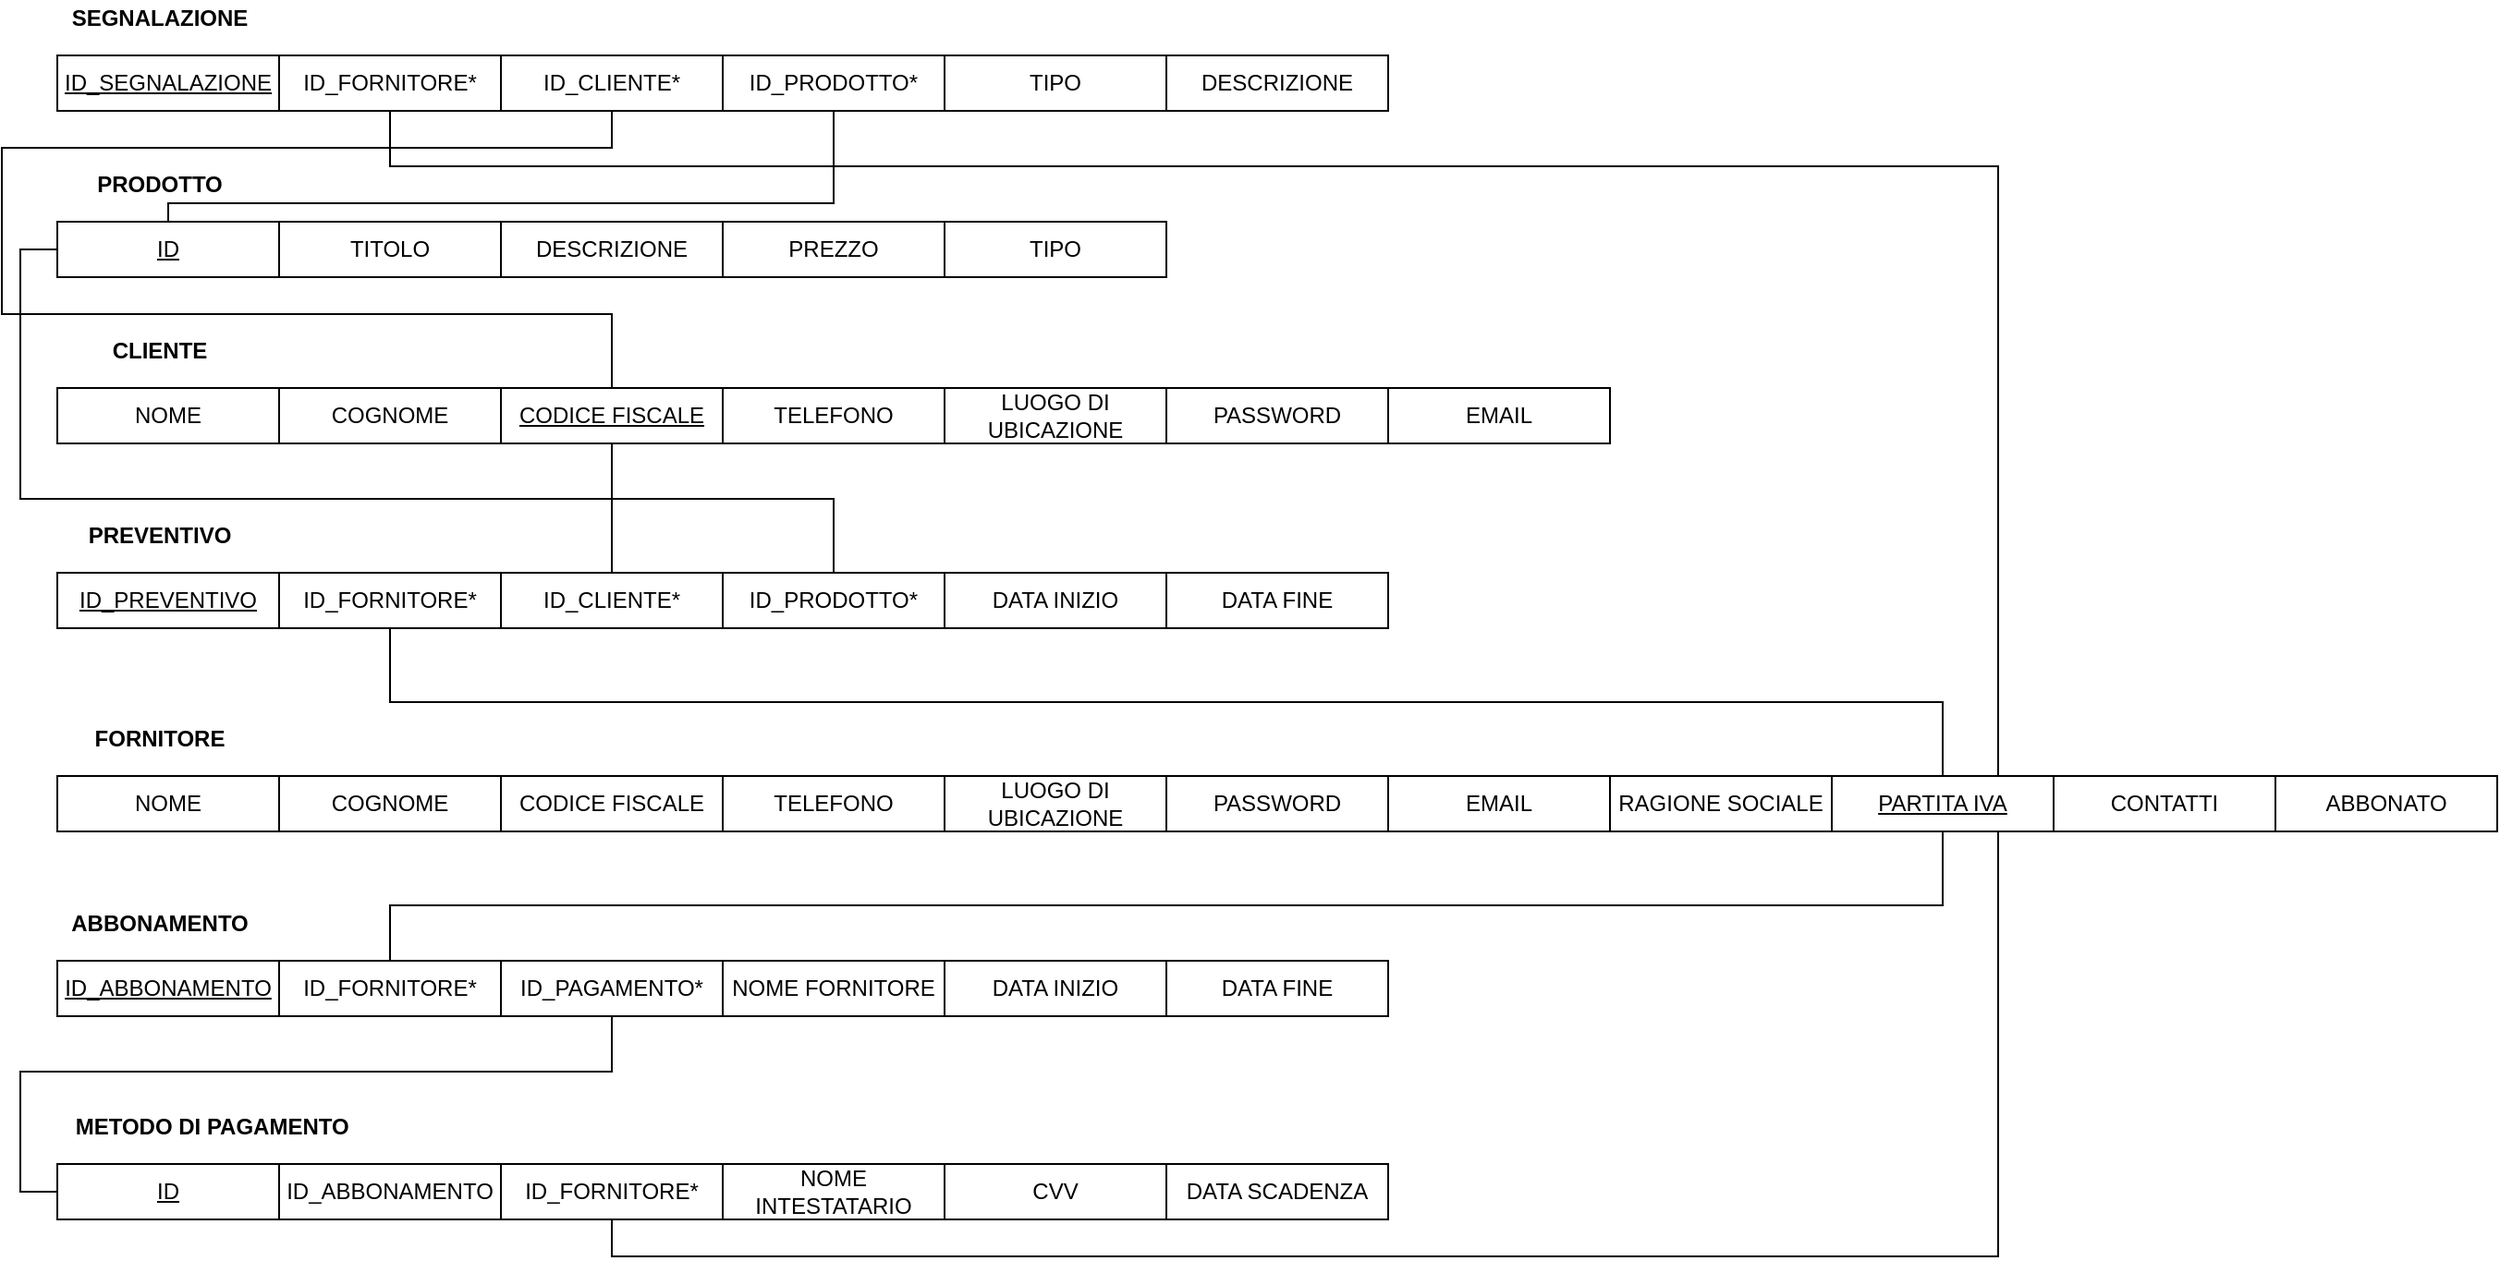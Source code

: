 <mxfile version="13.9.9" type="device"><diagram id="Dcz7rDuzTQ98gVYw0Ew1" name="Pagina-1"><mxGraphModel dx="1707" dy="2156" grid="1" gridSize="10" guides="1" tooltips="1" connect="1" arrows="1" fold="1" page="1" pageScale="1" pageWidth="827" pageHeight="1169" math="0" shadow="0"><root><mxCell id="0"/><mxCell id="1" parent="0"/><mxCell id="2OAba6tY5hOgWQukF6hc-1" value="ID_ABBONAMENTO" style="rounded=0;whiteSpace=wrap;html=1;fontStyle=4" vertex="1" parent="1"><mxGeometry x="40" y="330" width="120" height="30" as="geometry"/></mxCell><mxCell id="2OAba6tY5hOgWQukF6hc-27" style="edgeStyle=orthogonalEdgeStyle;rounded=0;orthogonalLoop=1;jettySize=auto;html=1;entryX=0.5;entryY=1;entryDx=0;entryDy=0;endArrow=none;endFill=0;" edge="1" parent="1" source="2OAba6tY5hOgWQukF6hc-2" target="2OAba6tY5hOgWQukF6hc-17"><mxGeometry relative="1" as="geometry"><Array as="points"><mxPoint x="220" y="300"/><mxPoint x="1060" y="300"/></Array></mxGeometry></mxCell><mxCell id="2OAba6tY5hOgWQukF6hc-2" value="ID_FORNITORE*" style="rounded=0;whiteSpace=wrap;html=1;" vertex="1" parent="1"><mxGeometry x="160" y="330" width="120" height="30" as="geometry"/></mxCell><mxCell id="2OAba6tY5hOgWQukF6hc-28" style="edgeStyle=orthogonalEdgeStyle;rounded=0;orthogonalLoop=1;jettySize=auto;html=1;entryX=0;entryY=0.5;entryDx=0;entryDy=0;endArrow=none;endFill=0;" edge="1" parent="1" source="2OAba6tY5hOgWQukF6hc-3" target="2OAba6tY5hOgWQukF6hc-20"><mxGeometry relative="1" as="geometry"><Array as="points"><mxPoint x="340" y="390"/><mxPoint x="20" y="390"/><mxPoint x="20" y="455"/></Array></mxGeometry></mxCell><mxCell id="2OAba6tY5hOgWQukF6hc-3" value="ID_PAGAMENTO*" style="rounded=0;whiteSpace=wrap;html=1;fontStyle=0" vertex="1" parent="1"><mxGeometry x="280" y="330" width="120" height="30" as="geometry"/></mxCell><mxCell id="2OAba6tY5hOgWQukF6hc-4" value="NOME FORNITORE" style="rounded=0;whiteSpace=wrap;html=1;" vertex="1" parent="1"><mxGeometry x="400" y="330" width="120" height="30" as="geometry"/></mxCell><mxCell id="2OAba6tY5hOgWQukF6hc-5" value="DATA INIZIO" style="rounded=0;whiteSpace=wrap;html=1;fontStyle=0" vertex="1" parent="1"><mxGeometry x="520" y="330" width="120" height="30" as="geometry"/></mxCell><mxCell id="2OAba6tY5hOgWQukF6hc-6" value="DATA FINE" style="rounded=0;whiteSpace=wrap;html=1;" vertex="1" parent="1"><mxGeometry x="640" y="330" width="120" height="30" as="geometry"/></mxCell><mxCell id="2OAba6tY5hOgWQukF6hc-7" value="ABBONAMENTO" style="text;html=1;align=center;verticalAlign=middle;resizable=0;points=[];autosize=1;fontStyle=1" vertex="1" parent="1"><mxGeometry x="40" y="300" width="110" height="20" as="geometry"/></mxCell><mxCell id="2OAba6tY5hOgWQukF6hc-8" value="NOME" style="rounded=0;whiteSpace=wrap;html=1;fontStyle=0" vertex="1" parent="1"><mxGeometry x="40" y="230" width="120" height="30" as="geometry"/></mxCell><mxCell id="2OAba6tY5hOgWQukF6hc-9" value="COGNOME" style="rounded=0;whiteSpace=wrap;html=1;" vertex="1" parent="1"><mxGeometry x="160" y="230" width="120" height="30" as="geometry"/></mxCell><mxCell id="2OAba6tY5hOgWQukF6hc-10" value="&lt;span&gt;CODICE FISCALE&lt;/span&gt;" style="rounded=0;whiteSpace=wrap;html=1;fontStyle=0" vertex="1" parent="1"><mxGeometry x="280" y="230" width="120" height="30" as="geometry"/></mxCell><mxCell id="2OAba6tY5hOgWQukF6hc-11" value="TELEFONO" style="rounded=0;whiteSpace=wrap;html=1;" vertex="1" parent="1"><mxGeometry x="400" y="230" width="120" height="30" as="geometry"/></mxCell><mxCell id="2OAba6tY5hOgWQukF6hc-12" value="LUOGO DI UBICAZIONE" style="rounded=0;whiteSpace=wrap;html=1;fontStyle=0" vertex="1" parent="1"><mxGeometry x="520" y="230" width="120" height="30" as="geometry"/></mxCell><mxCell id="2OAba6tY5hOgWQukF6hc-13" value="PASSWORD" style="rounded=0;whiteSpace=wrap;html=1;" vertex="1" parent="1"><mxGeometry x="640" y="230" width="120" height="30" as="geometry"/></mxCell><mxCell id="2OAba6tY5hOgWQukF6hc-14" value="FORNITORE" style="text;html=1;align=center;verticalAlign=middle;resizable=0;points=[];autosize=1;fontStyle=1" vertex="1" parent="1"><mxGeometry x="50" y="200" width="90" height="20" as="geometry"/></mxCell><mxCell id="2OAba6tY5hOgWQukF6hc-15" value="EMAIL" style="rounded=0;whiteSpace=wrap;html=1;" vertex="1" parent="1"><mxGeometry x="760" y="230" width="120" height="30" as="geometry"/></mxCell><mxCell id="2OAba6tY5hOgWQukF6hc-16" value="RAGIONE SOCIALE" style="rounded=0;whiteSpace=wrap;html=1;fontStyle=0" vertex="1" parent="1"><mxGeometry x="880" y="230" width="120" height="30" as="geometry"/></mxCell><mxCell id="2OAba6tY5hOgWQukF6hc-17" value="PARTITA IVA" style="rounded=0;whiteSpace=wrap;html=1;fontStyle=4" vertex="1" parent="1"><mxGeometry x="1000" y="230" width="120" height="30" as="geometry"/></mxCell><mxCell id="2OAba6tY5hOgWQukF6hc-18" value="CONTATTI" style="rounded=0;whiteSpace=wrap;html=1;fontStyle=0" vertex="1" parent="1"><mxGeometry x="1120" y="230" width="120" height="30" as="geometry"/></mxCell><mxCell id="2OAba6tY5hOgWQukF6hc-19" value="ABBONATO" style="rounded=0;whiteSpace=wrap;html=1;" vertex="1" parent="1"><mxGeometry x="1240" y="230" width="120" height="30" as="geometry"/></mxCell><mxCell id="2OAba6tY5hOgWQukF6hc-20" value="ID" style="rounded=0;whiteSpace=wrap;html=1;fontStyle=4" vertex="1" parent="1"><mxGeometry x="40" y="440" width="120" height="30" as="geometry"/></mxCell><mxCell id="2OAba6tY5hOgWQukF6hc-21" value="ID_ABBONAMENTO" style="rounded=0;whiteSpace=wrap;html=1;" vertex="1" parent="1"><mxGeometry x="160" y="440" width="120" height="30" as="geometry"/></mxCell><mxCell id="2OAba6tY5hOgWQukF6hc-76" style="edgeStyle=orthogonalEdgeStyle;rounded=0;orthogonalLoop=1;jettySize=auto;html=1;entryX=0.75;entryY=1;entryDx=0;entryDy=0;endArrow=none;endFill=0;" edge="1" parent="1" source="2OAba6tY5hOgWQukF6hc-22" target="2OAba6tY5hOgWQukF6hc-17"><mxGeometry relative="1" as="geometry"><Array as="points"><mxPoint x="340" y="490"/><mxPoint x="1090" y="490"/></Array></mxGeometry></mxCell><mxCell id="2OAba6tY5hOgWQukF6hc-22" value="ID_FORNITORE*" style="rounded=0;whiteSpace=wrap;html=1;fontStyle=0" vertex="1" parent="1"><mxGeometry x="280" y="440" width="120" height="30" as="geometry"/></mxCell><mxCell id="2OAba6tY5hOgWQukF6hc-23" value="NOME INTESTATARIO" style="rounded=0;whiteSpace=wrap;html=1;" vertex="1" parent="1"><mxGeometry x="400" y="440" width="120" height="30" as="geometry"/></mxCell><mxCell id="2OAba6tY5hOgWQukF6hc-24" value="CVV" style="rounded=0;whiteSpace=wrap;html=1;fontStyle=0" vertex="1" parent="1"><mxGeometry x="520" y="440" width="120" height="30" as="geometry"/></mxCell><mxCell id="2OAba6tY5hOgWQukF6hc-25" value="DATA SCADENZA" style="rounded=0;whiteSpace=wrap;html=1;" vertex="1" parent="1"><mxGeometry x="640" y="440" width="120" height="30" as="geometry"/></mxCell><mxCell id="2OAba6tY5hOgWQukF6hc-26" value="METODO DI PAGAMENTO&amp;nbsp;" style="text;html=1;align=center;verticalAlign=middle;resizable=0;points=[];autosize=1;fontStyle=1" vertex="1" parent="1"><mxGeometry x="40" y="410" width="170" height="20" as="geometry"/></mxCell><mxCell id="2OAba6tY5hOgWQukF6hc-29" value="ID_PREVENTIVO" style="rounded=0;whiteSpace=wrap;html=1;fontStyle=4" vertex="1" parent="1"><mxGeometry x="40" y="120" width="120" height="30" as="geometry"/></mxCell><mxCell id="2OAba6tY5hOgWQukF6hc-56" style="edgeStyle=orthogonalEdgeStyle;rounded=0;orthogonalLoop=1;jettySize=auto;html=1;entryX=0.5;entryY=0;entryDx=0;entryDy=0;endArrow=none;endFill=0;" edge="1" parent="1" source="2OAba6tY5hOgWQukF6hc-30" target="2OAba6tY5hOgWQukF6hc-17"><mxGeometry relative="1" as="geometry"><Array as="points"><mxPoint x="220" y="190"/><mxPoint x="1060" y="190"/></Array></mxGeometry></mxCell><mxCell id="2OAba6tY5hOgWQukF6hc-30" value="ID_FORNITORE*" style="rounded=0;whiteSpace=wrap;html=1;" vertex="1" parent="1"><mxGeometry x="160" y="120" width="120" height="30" as="geometry"/></mxCell><mxCell id="2OAba6tY5hOgWQukF6hc-57" style="edgeStyle=orthogonalEdgeStyle;rounded=0;orthogonalLoop=1;jettySize=auto;html=1;entryX=0.5;entryY=1;entryDx=0;entryDy=0;endArrow=none;endFill=0;" edge="1" parent="1" source="2OAba6tY5hOgWQukF6hc-31" target="2OAba6tY5hOgWQukF6hc-38"><mxGeometry relative="1" as="geometry"/></mxCell><mxCell id="2OAba6tY5hOgWQukF6hc-31" value="ID_CLIENTE*" style="rounded=0;whiteSpace=wrap;html=1;fontStyle=0" vertex="1" parent="1"><mxGeometry x="280" y="120" width="120" height="30" as="geometry"/></mxCell><mxCell id="2OAba6tY5hOgWQukF6hc-58" style="edgeStyle=orthogonalEdgeStyle;rounded=0;orthogonalLoop=1;jettySize=auto;html=1;entryX=0;entryY=0.5;entryDx=0;entryDy=0;endArrow=none;endFill=0;" edge="1" parent="1" source="2OAba6tY5hOgWQukF6hc-32" target="2OAba6tY5hOgWQukF6hc-48"><mxGeometry relative="1" as="geometry"><Array as="points"><mxPoint x="460" y="80"/><mxPoint x="20" y="80"/><mxPoint x="20" y="-55"/></Array></mxGeometry></mxCell><mxCell id="2OAba6tY5hOgWQukF6hc-32" value="&lt;span&gt;ID_PRODOTTO&lt;/span&gt;*" style="rounded=0;whiteSpace=wrap;html=1;fontStyle=0" vertex="1" parent="1"><mxGeometry x="400" y="120" width="120" height="30" as="geometry"/></mxCell><mxCell id="2OAba6tY5hOgWQukF6hc-33" value="DATA INIZIO" style="rounded=0;whiteSpace=wrap;html=1;fontStyle=0" vertex="1" parent="1"><mxGeometry x="520" y="120" width="120" height="30" as="geometry"/></mxCell><mxCell id="2OAba6tY5hOgWQukF6hc-34" value="DATA FINE" style="rounded=0;whiteSpace=wrap;html=1;" vertex="1" parent="1"><mxGeometry x="640" y="120" width="120" height="30" as="geometry"/></mxCell><mxCell id="2OAba6tY5hOgWQukF6hc-35" value="PREVENTIVO" style="text;html=1;align=center;verticalAlign=middle;resizable=0;points=[];autosize=1;fontStyle=1" vertex="1" parent="1"><mxGeometry x="50" y="90" width="90" height="20" as="geometry"/></mxCell><mxCell id="2OAba6tY5hOgWQukF6hc-36" value="NOME" style="rounded=0;whiteSpace=wrap;html=1;fontStyle=0" vertex="1" parent="1"><mxGeometry x="40" y="20" width="120" height="30" as="geometry"/></mxCell><mxCell id="2OAba6tY5hOgWQukF6hc-37" value="COGNOME" style="rounded=0;whiteSpace=wrap;html=1;" vertex="1" parent="1"><mxGeometry x="160" y="20" width="120" height="30" as="geometry"/></mxCell><mxCell id="2OAba6tY5hOgWQukF6hc-38" value="&lt;span&gt;CODICE FISCALE&lt;/span&gt;" style="rounded=0;whiteSpace=wrap;html=1;fontStyle=4" vertex="1" parent="1"><mxGeometry x="280" y="20" width="120" height="30" as="geometry"/></mxCell><mxCell id="2OAba6tY5hOgWQukF6hc-39" value="TELEFONO" style="rounded=0;whiteSpace=wrap;html=1;" vertex="1" parent="1"><mxGeometry x="400" y="20" width="120" height="30" as="geometry"/></mxCell><mxCell id="2OAba6tY5hOgWQukF6hc-40" value="LUOGO DI UBICAZIONE" style="rounded=0;whiteSpace=wrap;html=1;fontStyle=0" vertex="1" parent="1"><mxGeometry x="520" y="20" width="120" height="30" as="geometry"/></mxCell><mxCell id="2OAba6tY5hOgWQukF6hc-41" value="PASSWORD" style="rounded=0;whiteSpace=wrap;html=1;" vertex="1" parent="1"><mxGeometry x="640" y="20" width="120" height="30" as="geometry"/></mxCell><mxCell id="2OAba6tY5hOgWQukF6hc-42" value="CLIENTE" style="text;html=1;align=center;verticalAlign=middle;resizable=0;points=[];autosize=1;fontStyle=1" vertex="1" parent="1"><mxGeometry x="60" y="-10" width="70" height="20" as="geometry"/></mxCell><mxCell id="2OAba6tY5hOgWQukF6hc-43" value="EMAIL" style="rounded=0;whiteSpace=wrap;html=1;" vertex="1" parent="1"><mxGeometry x="760" y="20" width="120" height="30" as="geometry"/></mxCell><mxCell id="2OAba6tY5hOgWQukF6hc-48" value="&lt;u&gt;ID&lt;/u&gt;" style="rounded=0;whiteSpace=wrap;html=1;fontStyle=0" vertex="1" parent="1"><mxGeometry x="40" y="-70" width="120" height="30" as="geometry"/></mxCell><mxCell id="2OAba6tY5hOgWQukF6hc-49" value="TITOLO" style="rounded=0;whiteSpace=wrap;html=1;" vertex="1" parent="1"><mxGeometry x="160" y="-70" width="120" height="30" as="geometry"/></mxCell><mxCell id="2OAba6tY5hOgWQukF6hc-50" value="&lt;span&gt;DESCRIZIONE&lt;/span&gt;" style="rounded=0;whiteSpace=wrap;html=1;fontStyle=0" vertex="1" parent="1"><mxGeometry x="280" y="-70" width="120" height="30" as="geometry"/></mxCell><mxCell id="2OAba6tY5hOgWQukF6hc-51" value="PREZZO" style="rounded=0;whiteSpace=wrap;html=1;" vertex="1" parent="1"><mxGeometry x="400" y="-70" width="120" height="30" as="geometry"/></mxCell><mxCell id="2OAba6tY5hOgWQukF6hc-52" value="TIPO" style="rounded=0;whiteSpace=wrap;html=1;fontStyle=0" vertex="1" parent="1"><mxGeometry x="520" y="-70" width="120" height="30" as="geometry"/></mxCell><mxCell id="2OAba6tY5hOgWQukF6hc-54" value="PRODOTTO" style="text;html=1;align=center;verticalAlign=middle;resizable=0;points=[];autosize=1;fontStyle=1" vertex="1" parent="1"><mxGeometry x="55" y="-100" width="80" height="20" as="geometry"/></mxCell><mxCell id="2OAba6tY5hOgWQukF6hc-66" value="ID_SEGNALAZIONE" style="rounded=0;whiteSpace=wrap;html=1;fontStyle=4" vertex="1" parent="1"><mxGeometry x="40" y="-160" width="120" height="30" as="geometry"/></mxCell><mxCell id="2OAba6tY5hOgWQukF6hc-73" style="edgeStyle=orthogonalEdgeStyle;rounded=0;orthogonalLoop=1;jettySize=auto;html=1;entryX=0.75;entryY=0;entryDx=0;entryDy=0;endArrow=none;endFill=0;" edge="1" parent="1" source="2OAba6tY5hOgWQukF6hc-67" target="2OAba6tY5hOgWQukF6hc-17"><mxGeometry relative="1" as="geometry"><Array as="points"><mxPoint x="220" y="-100"/><mxPoint x="1090" y="-100"/></Array></mxGeometry></mxCell><mxCell id="2OAba6tY5hOgWQukF6hc-67" value="ID_FORNITORE*" style="rounded=0;whiteSpace=wrap;html=1;" vertex="1" parent="1"><mxGeometry x="160" y="-160" width="120" height="30" as="geometry"/></mxCell><mxCell id="2OAba6tY5hOgWQukF6hc-74" style="edgeStyle=orthogonalEdgeStyle;rounded=0;orthogonalLoop=1;jettySize=auto;html=1;entryX=0.5;entryY=0;entryDx=0;entryDy=0;endArrow=none;endFill=0;" edge="1" parent="1" source="2OAba6tY5hOgWQukF6hc-68" target="2OAba6tY5hOgWQukF6hc-38"><mxGeometry relative="1" as="geometry"><Array as="points"><mxPoint x="340" y="-110"/><mxPoint x="10" y="-110"/><mxPoint x="10" y="-20"/><mxPoint x="340" y="-20"/></Array></mxGeometry></mxCell><mxCell id="2OAba6tY5hOgWQukF6hc-68" value="ID_CLIENTE*" style="rounded=0;whiteSpace=wrap;html=1;fontStyle=0" vertex="1" parent="1"><mxGeometry x="280" y="-160" width="120" height="30" as="geometry"/></mxCell><mxCell id="2OAba6tY5hOgWQukF6hc-75" style="edgeStyle=orthogonalEdgeStyle;rounded=0;orthogonalLoop=1;jettySize=auto;html=1;entryX=0.5;entryY=0;entryDx=0;entryDy=0;endArrow=none;endFill=0;" edge="1" parent="1" source="2OAba6tY5hOgWQukF6hc-69" target="2OAba6tY5hOgWQukF6hc-48"><mxGeometry relative="1" as="geometry"><Array as="points"><mxPoint x="460" y="-80"/><mxPoint x="100" y="-80"/></Array></mxGeometry></mxCell><mxCell id="2OAba6tY5hOgWQukF6hc-69" value="&lt;span&gt;ID_PRODOTTO&lt;/span&gt;*" style="rounded=0;whiteSpace=wrap;html=1;fontStyle=0" vertex="1" parent="1"><mxGeometry x="400" y="-160" width="120" height="30" as="geometry"/></mxCell><mxCell id="2OAba6tY5hOgWQukF6hc-70" value="TIPO" style="rounded=0;whiteSpace=wrap;html=1;fontStyle=0" vertex="1" parent="1"><mxGeometry x="520" y="-160" width="120" height="30" as="geometry"/></mxCell><mxCell id="2OAba6tY5hOgWQukF6hc-71" value="DESCRIZIONE" style="rounded=0;whiteSpace=wrap;html=1;" vertex="1" parent="1"><mxGeometry x="640" y="-160" width="120" height="30" as="geometry"/></mxCell><mxCell id="2OAba6tY5hOgWQukF6hc-72" value="SEGNALAZIONE" style="text;html=1;align=center;verticalAlign=middle;resizable=0;points=[];autosize=1;fontStyle=1" vertex="1" parent="1"><mxGeometry x="40" y="-190" width="110" height="20" as="geometry"/></mxCell></root></mxGraphModel></diagram></mxfile>